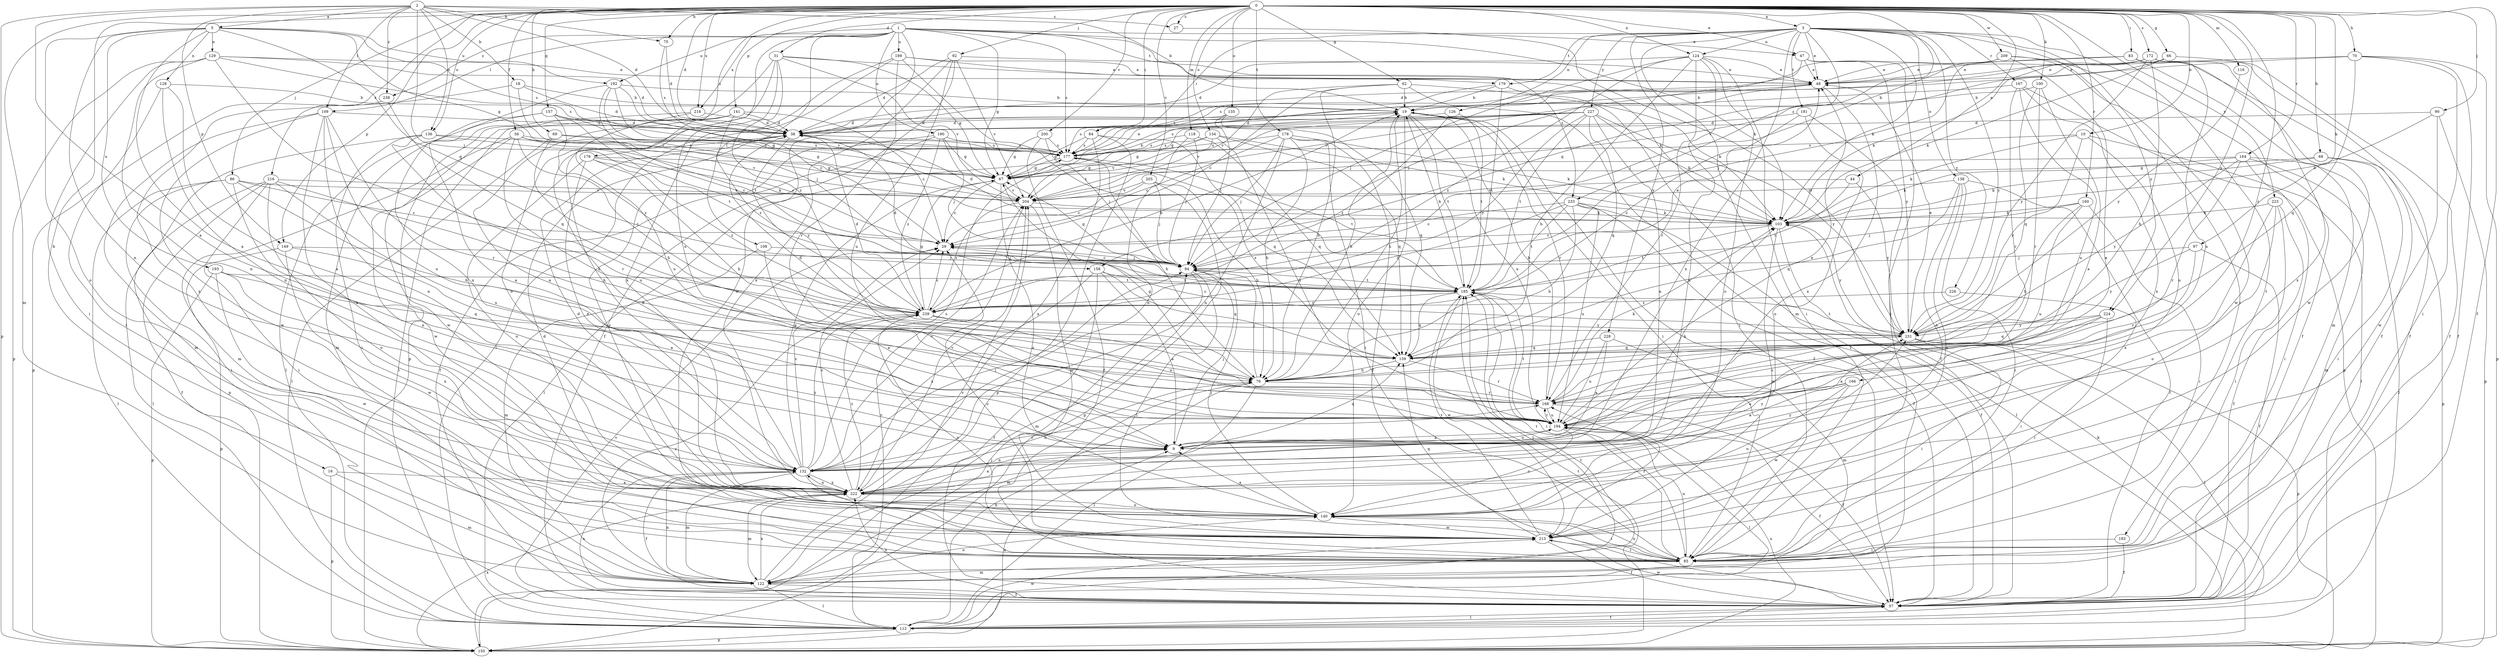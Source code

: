 strict digraph  {
0;
1;
2;
3;
5;
9;
10;
16;
18;
19;
27;
29;
31;
38;
44;
47;
48;
56;
57;
62;
66;
67;
68;
69;
70;
75;
76;
83;
84;
85;
86;
90;
92;
94;
97;
100;
103;
108;
109;
112;
116;
118;
122;
124;
126;
128;
129;
132;
134;
135;
136;
138;
140;
141;
149;
150;
157;
158;
159;
160;
164;
166;
167;
168;
172;
176;
177;
178;
179;
181;
183;
185;
189;
190;
192;
193;
194;
200;
203;
204;
209;
213;
216;
218;
222;
223;
224;
226;
227;
228;
231;
233;
238;
239;
0 -> 3  [label=a];
0 -> 10  [label=b];
0 -> 16  [label=b];
0 -> 27  [label=c];
0 -> 31  [label=d];
0 -> 38  [label=d];
0 -> 44  [label=e];
0 -> 47  [label=e];
0 -> 56  [label=f];
0 -> 57  [label=f];
0 -> 62  [label=g];
0 -> 66  [label=g];
0 -> 68  [label=h];
0 -> 69  [label=h];
0 -> 70  [label=h];
0 -> 75  [label=h];
0 -> 83  [label=i];
0 -> 84  [label=i];
0 -> 86  [label=j];
0 -> 90  [label=j];
0 -> 92  [label=j];
0 -> 97  [label=k];
0 -> 100  [label=k];
0 -> 116  [label=m];
0 -> 118  [label=m];
0 -> 122  [label=m];
0 -> 124  [label=n];
0 -> 134  [label=o];
0 -> 135  [label=o];
0 -> 136  [label=o];
0 -> 141  [label=p];
0 -> 149  [label=p];
0 -> 157  [label=q];
0 -> 160  [label=r];
0 -> 164  [label=r];
0 -> 166  [label=r];
0 -> 172  [label=s];
0 -> 176  [label=s];
0 -> 178  [label=t];
0 -> 200  [label=v];
0 -> 203  [label=v];
0 -> 209  [label=w];
0 -> 216  [label=x];
0 -> 218  [label=x];
0 -> 223  [label=y];
0 -> 224  [label=y];
0 -> 233  [label=z];
1 -> 47  [label=e];
1 -> 67  [label=g];
1 -> 103  [label=k];
1 -> 108  [label=l];
1 -> 109  [label=l];
1 -> 177  [label=s];
1 -> 179  [label=t];
1 -> 189  [label=u];
1 -> 190  [label=u];
1 -> 192  [label=u];
1 -> 213  [label=w];
1 -> 218  [label=x];
1 -> 222  [label=x];
1 -> 233  [label=z];
1 -> 238  [label=z];
2 -> 5  [label=a];
2 -> 9  [label=a];
2 -> 18  [label=b];
2 -> 19  [label=b];
2 -> 27  [label=c];
2 -> 38  [label=d];
2 -> 75  [label=h];
2 -> 94  [label=j];
2 -> 109  [label=l];
2 -> 136  [label=o];
2 -> 149  [label=p];
2 -> 150  [label=p];
2 -> 238  [label=z];
3 -> 48  [label=e];
3 -> 84  [label=i];
3 -> 85  [label=i];
3 -> 103  [label=k];
3 -> 122  [label=m];
3 -> 124  [label=n];
3 -> 126  [label=n];
3 -> 138  [label=o];
3 -> 158  [label=q];
3 -> 167  [label=r];
3 -> 179  [label=t];
3 -> 181  [label=t];
3 -> 183  [label=t];
3 -> 222  [label=x];
3 -> 224  [label=y];
3 -> 226  [label=y];
3 -> 227  [label=y];
3 -> 228  [label=y];
3 -> 231  [label=y];
5 -> 9  [label=a];
5 -> 67  [label=g];
5 -> 128  [label=n];
5 -> 129  [label=n];
5 -> 132  [label=n];
5 -> 140  [label=o];
5 -> 158  [label=q];
5 -> 177  [label=s];
5 -> 192  [label=u];
5 -> 193  [label=u];
9 -> 94  [label=j];
9 -> 103  [label=k];
9 -> 132  [label=n];
9 -> 159  [label=q];
9 -> 194  [label=u];
10 -> 103  [label=k];
10 -> 112  [label=l];
10 -> 177  [label=s];
10 -> 194  [label=u];
10 -> 231  [label=y];
16 -> 122  [label=m];
16 -> 150  [label=p];
16 -> 222  [label=x];
18 -> 19  [label=b];
18 -> 38  [label=d];
18 -> 204  [label=v];
18 -> 222  [label=x];
19 -> 38  [label=d];
19 -> 57  [label=f];
19 -> 76  [label=h];
19 -> 85  [label=i];
19 -> 140  [label=o];
19 -> 168  [label=r];
19 -> 177  [label=s];
19 -> 185  [label=t];
19 -> 194  [label=u];
27 -> 231  [label=y];
29 -> 94  [label=j];
31 -> 48  [label=e];
31 -> 67  [label=g];
31 -> 140  [label=o];
31 -> 150  [label=p];
31 -> 194  [label=u];
31 -> 204  [label=v];
31 -> 239  [label=z];
38 -> 177  [label=s];
38 -> 231  [label=y];
44 -> 185  [label=t];
44 -> 204  [label=v];
44 -> 231  [label=y];
47 -> 48  [label=e];
47 -> 85  [label=i];
47 -> 94  [label=j];
47 -> 231  [label=y];
48 -> 19  [label=b];
48 -> 204  [label=v];
48 -> 222  [label=x];
56 -> 29  [label=c];
56 -> 122  [label=m];
56 -> 177  [label=s];
56 -> 194  [label=u];
56 -> 204  [label=v];
56 -> 213  [label=w];
56 -> 239  [label=z];
57 -> 112  [label=l];
57 -> 132  [label=n];
57 -> 213  [label=w];
57 -> 222  [label=x];
62 -> 19  [label=b];
62 -> 29  [label=c];
62 -> 57  [label=f];
62 -> 76  [label=h];
62 -> 103  [label=k];
62 -> 204  [label=v];
66 -> 48  [label=e];
66 -> 57  [label=f];
66 -> 103  [label=k];
66 -> 204  [label=v];
67 -> 19  [label=b];
67 -> 29  [label=c];
67 -> 48  [label=e];
67 -> 140  [label=o];
67 -> 204  [label=v];
68 -> 67  [label=g];
68 -> 85  [label=i];
68 -> 103  [label=k];
68 -> 150  [label=p];
69 -> 67  [label=g];
69 -> 76  [label=h];
69 -> 112  [label=l];
69 -> 177  [label=s];
70 -> 38  [label=d];
70 -> 48  [label=e];
70 -> 57  [label=f];
70 -> 85  [label=i];
70 -> 150  [label=p];
70 -> 159  [label=q];
75 -> 38  [label=d];
75 -> 177  [label=s];
76 -> 19  [label=b];
76 -> 38  [label=d];
76 -> 94  [label=j];
76 -> 112  [label=l];
76 -> 122  [label=m];
76 -> 168  [label=r];
83 -> 48  [label=e];
83 -> 57  [label=f];
83 -> 94  [label=j];
83 -> 122  [label=m];
83 -> 213  [label=w];
84 -> 67  [label=g];
84 -> 150  [label=p];
84 -> 159  [label=q];
84 -> 177  [label=s];
84 -> 222  [label=x];
85 -> 29  [label=c];
85 -> 122  [label=m];
85 -> 140  [label=o];
85 -> 185  [label=t];
85 -> 194  [label=u];
85 -> 239  [label=z];
86 -> 29  [label=c];
86 -> 76  [label=h];
86 -> 85  [label=i];
86 -> 112  [label=l];
86 -> 132  [label=n];
86 -> 204  [label=v];
90 -> 38  [label=d];
90 -> 103  [label=k];
90 -> 150  [label=p];
90 -> 213  [label=w];
92 -> 38  [label=d];
92 -> 48  [label=e];
92 -> 57  [label=f];
92 -> 194  [label=u];
92 -> 204  [label=v];
92 -> 222  [label=x];
94 -> 29  [label=c];
94 -> 67  [label=g];
94 -> 85  [label=i];
94 -> 122  [label=m];
94 -> 185  [label=t];
97 -> 57  [label=f];
97 -> 94  [label=j];
97 -> 168  [label=r];
97 -> 231  [label=y];
100 -> 9  [label=a];
100 -> 19  [label=b];
100 -> 159  [label=q];
100 -> 168  [label=r];
103 -> 29  [label=c];
103 -> 38  [label=d];
103 -> 57  [label=f];
103 -> 185  [label=t];
103 -> 213  [label=w];
103 -> 231  [label=y];
108 -> 9  [label=a];
108 -> 94  [label=j];
108 -> 122  [label=m];
109 -> 38  [label=d];
109 -> 122  [label=m];
109 -> 132  [label=n];
109 -> 168  [label=r];
109 -> 194  [label=u];
109 -> 213  [label=w];
109 -> 222  [label=x];
112 -> 29  [label=c];
112 -> 57  [label=f];
112 -> 76  [label=h];
112 -> 150  [label=p];
112 -> 185  [label=t];
112 -> 204  [label=v];
112 -> 213  [label=w];
116 -> 231  [label=y];
118 -> 94  [label=j];
118 -> 132  [label=n];
118 -> 159  [label=q];
118 -> 177  [label=s];
122 -> 57  [label=f];
122 -> 112  [label=l];
122 -> 132  [label=n];
122 -> 140  [label=o];
122 -> 185  [label=t];
122 -> 204  [label=v];
122 -> 222  [label=x];
122 -> 239  [label=z];
124 -> 38  [label=d];
124 -> 48  [label=e];
124 -> 76  [label=h];
124 -> 85  [label=i];
124 -> 94  [label=j];
124 -> 140  [label=o];
124 -> 168  [label=r];
124 -> 222  [label=x];
124 -> 239  [label=z];
126 -> 38  [label=d];
126 -> 185  [label=t];
126 -> 239  [label=z];
128 -> 9  [label=a];
128 -> 19  [label=b];
128 -> 85  [label=i];
128 -> 132  [label=n];
129 -> 38  [label=d];
129 -> 48  [label=e];
129 -> 85  [label=i];
129 -> 132  [label=n];
129 -> 150  [label=p];
129 -> 177  [label=s];
129 -> 239  [label=z];
132 -> 29  [label=c];
132 -> 38  [label=d];
132 -> 57  [label=f];
132 -> 67  [label=g];
132 -> 85  [label=i];
132 -> 94  [label=j];
132 -> 122  [label=m];
132 -> 168  [label=r];
132 -> 177  [label=s];
132 -> 204  [label=v];
132 -> 222  [label=x];
132 -> 231  [label=y];
132 -> 239  [label=z];
134 -> 67  [label=g];
134 -> 103  [label=k];
134 -> 159  [label=q];
134 -> 177  [label=s];
134 -> 194  [label=u];
134 -> 204  [label=v];
135 -> 38  [label=d];
135 -> 94  [label=j];
135 -> 159  [label=q];
136 -> 29  [label=c];
136 -> 85  [label=i];
136 -> 150  [label=p];
136 -> 168  [label=r];
136 -> 177  [label=s];
138 -> 57  [label=f];
138 -> 85  [label=i];
138 -> 132  [label=n];
138 -> 140  [label=o];
138 -> 159  [label=q];
138 -> 204  [label=v];
140 -> 9  [label=a];
140 -> 85  [label=i];
140 -> 94  [label=j];
140 -> 213  [label=w];
141 -> 9  [label=a];
141 -> 29  [label=c];
141 -> 38  [label=d];
141 -> 112  [label=l];
141 -> 213  [label=w];
141 -> 239  [label=z];
149 -> 9  [label=a];
149 -> 94  [label=j];
149 -> 150  [label=p];
149 -> 213  [label=w];
150 -> 9  [label=a];
150 -> 94  [label=j];
150 -> 103  [label=k];
150 -> 185  [label=t];
150 -> 194  [label=u];
150 -> 222  [label=x];
157 -> 38  [label=d];
157 -> 67  [label=g];
157 -> 112  [label=l];
157 -> 122  [label=m];
157 -> 185  [label=t];
157 -> 239  [label=z];
158 -> 9  [label=a];
158 -> 57  [label=f];
158 -> 159  [label=q];
158 -> 185  [label=t];
158 -> 222  [label=x];
159 -> 76  [label=h];
159 -> 168  [label=r];
159 -> 177  [label=s];
160 -> 76  [label=h];
160 -> 85  [label=i];
160 -> 94  [label=j];
160 -> 103  [label=k];
160 -> 194  [label=u];
164 -> 67  [label=g];
164 -> 85  [label=i];
164 -> 103  [label=k];
164 -> 112  [label=l];
164 -> 122  [label=m];
164 -> 168  [label=r];
164 -> 231  [label=y];
166 -> 9  [label=a];
166 -> 140  [label=o];
166 -> 168  [label=r];
166 -> 194  [label=u];
166 -> 213  [label=w];
167 -> 19  [label=b];
167 -> 150  [label=p];
167 -> 168  [label=r];
167 -> 194  [label=u];
167 -> 222  [label=x];
168 -> 19  [label=b];
168 -> 57  [label=f];
168 -> 67  [label=g];
168 -> 103  [label=k];
168 -> 194  [label=u];
172 -> 48  [label=e];
172 -> 57  [label=f];
172 -> 76  [label=h];
172 -> 103  [label=k];
172 -> 177  [label=s];
172 -> 194  [label=u];
172 -> 222  [label=x];
172 -> 231  [label=y];
176 -> 67  [label=g];
176 -> 76  [label=h];
176 -> 103  [label=k];
176 -> 132  [label=n];
176 -> 140  [label=o];
176 -> 239  [label=z];
177 -> 67  [label=g];
177 -> 76  [label=h];
177 -> 112  [label=l];
177 -> 185  [label=t];
178 -> 29  [label=c];
178 -> 57  [label=f];
178 -> 76  [label=h];
178 -> 85  [label=i];
178 -> 94  [label=j];
178 -> 103  [label=k];
178 -> 132  [label=n];
178 -> 177  [label=s];
179 -> 19  [label=b];
179 -> 85  [label=i];
179 -> 177  [label=s];
179 -> 185  [label=t];
181 -> 38  [label=d];
181 -> 57  [label=f];
181 -> 140  [label=o];
181 -> 239  [label=z];
183 -> 57  [label=f];
183 -> 85  [label=i];
185 -> 19  [label=b];
185 -> 38  [label=d];
185 -> 48  [label=e];
185 -> 85  [label=i];
185 -> 159  [label=q];
185 -> 213  [label=w];
185 -> 239  [label=z];
189 -> 48  [label=e];
189 -> 103  [label=k];
189 -> 112  [label=l];
189 -> 168  [label=r];
189 -> 185  [label=t];
189 -> 222  [label=x];
190 -> 57  [label=f];
190 -> 67  [label=g];
190 -> 94  [label=j];
190 -> 140  [label=o];
190 -> 177  [label=s];
190 -> 239  [label=z];
192 -> 19  [label=b];
192 -> 29  [label=c];
192 -> 94  [label=j];
192 -> 132  [label=n];
192 -> 185  [label=t];
192 -> 204  [label=v];
193 -> 150  [label=p];
193 -> 159  [label=q];
193 -> 185  [label=t];
193 -> 213  [label=w];
193 -> 222  [label=x];
194 -> 9  [label=a];
194 -> 48  [label=e];
194 -> 57  [label=f];
194 -> 112  [label=l];
194 -> 140  [label=o];
194 -> 168  [label=r];
194 -> 185  [label=t];
200 -> 57  [label=f];
200 -> 67  [label=g];
200 -> 94  [label=j];
200 -> 177  [label=s];
203 -> 29  [label=c];
203 -> 76  [label=h];
203 -> 94  [label=j];
203 -> 150  [label=p];
203 -> 204  [label=v];
204 -> 103  [label=k];
204 -> 213  [label=w];
204 -> 239  [label=z];
209 -> 9  [label=a];
209 -> 48  [label=e];
209 -> 57  [label=f];
209 -> 94  [label=j];
209 -> 177  [label=s];
209 -> 213  [label=w];
213 -> 38  [label=d];
213 -> 57  [label=f];
213 -> 85  [label=i];
213 -> 159  [label=q];
213 -> 168  [label=r];
213 -> 185  [label=t];
216 -> 57  [label=f];
216 -> 76  [label=h];
216 -> 85  [label=i];
216 -> 112  [label=l];
216 -> 140  [label=o];
216 -> 194  [label=u];
216 -> 204  [label=v];
218 -> 9  [label=a];
218 -> 38  [label=d];
218 -> 194  [label=u];
222 -> 9  [label=a];
222 -> 29  [label=c];
222 -> 38  [label=d];
222 -> 76  [label=h];
222 -> 122  [label=m];
222 -> 132  [label=n];
222 -> 140  [label=o];
222 -> 204  [label=v];
222 -> 231  [label=y];
222 -> 239  [label=z];
223 -> 57  [label=f];
223 -> 85  [label=i];
223 -> 103  [label=k];
223 -> 140  [label=o];
223 -> 222  [label=x];
224 -> 9  [label=a];
224 -> 85  [label=i];
224 -> 159  [label=q];
224 -> 194  [label=u];
224 -> 231  [label=y];
226 -> 85  [label=i];
226 -> 239  [label=z];
227 -> 38  [label=d];
227 -> 67  [label=g];
227 -> 103  [label=k];
227 -> 132  [label=n];
227 -> 159  [label=q];
227 -> 177  [label=s];
227 -> 185  [label=t];
227 -> 204  [label=v];
227 -> 231  [label=y];
227 -> 239  [label=z];
228 -> 9  [label=a];
228 -> 122  [label=m];
228 -> 159  [label=q];
228 -> 194  [label=u];
231 -> 29  [label=c];
231 -> 48  [label=e];
231 -> 85  [label=i];
231 -> 112  [label=l];
231 -> 150  [label=p];
231 -> 159  [label=q];
231 -> 185  [label=t];
233 -> 29  [label=c];
233 -> 57  [label=f];
233 -> 76  [label=h];
233 -> 103  [label=k];
233 -> 112  [label=l];
233 -> 185  [label=t];
233 -> 194  [label=u];
233 -> 239  [label=z];
238 -> 150  [label=p];
238 -> 159  [label=q];
239 -> 19  [label=b];
239 -> 29  [label=c];
239 -> 38  [label=d];
239 -> 67  [label=g];
239 -> 194  [label=u];
239 -> 231  [label=y];
}
